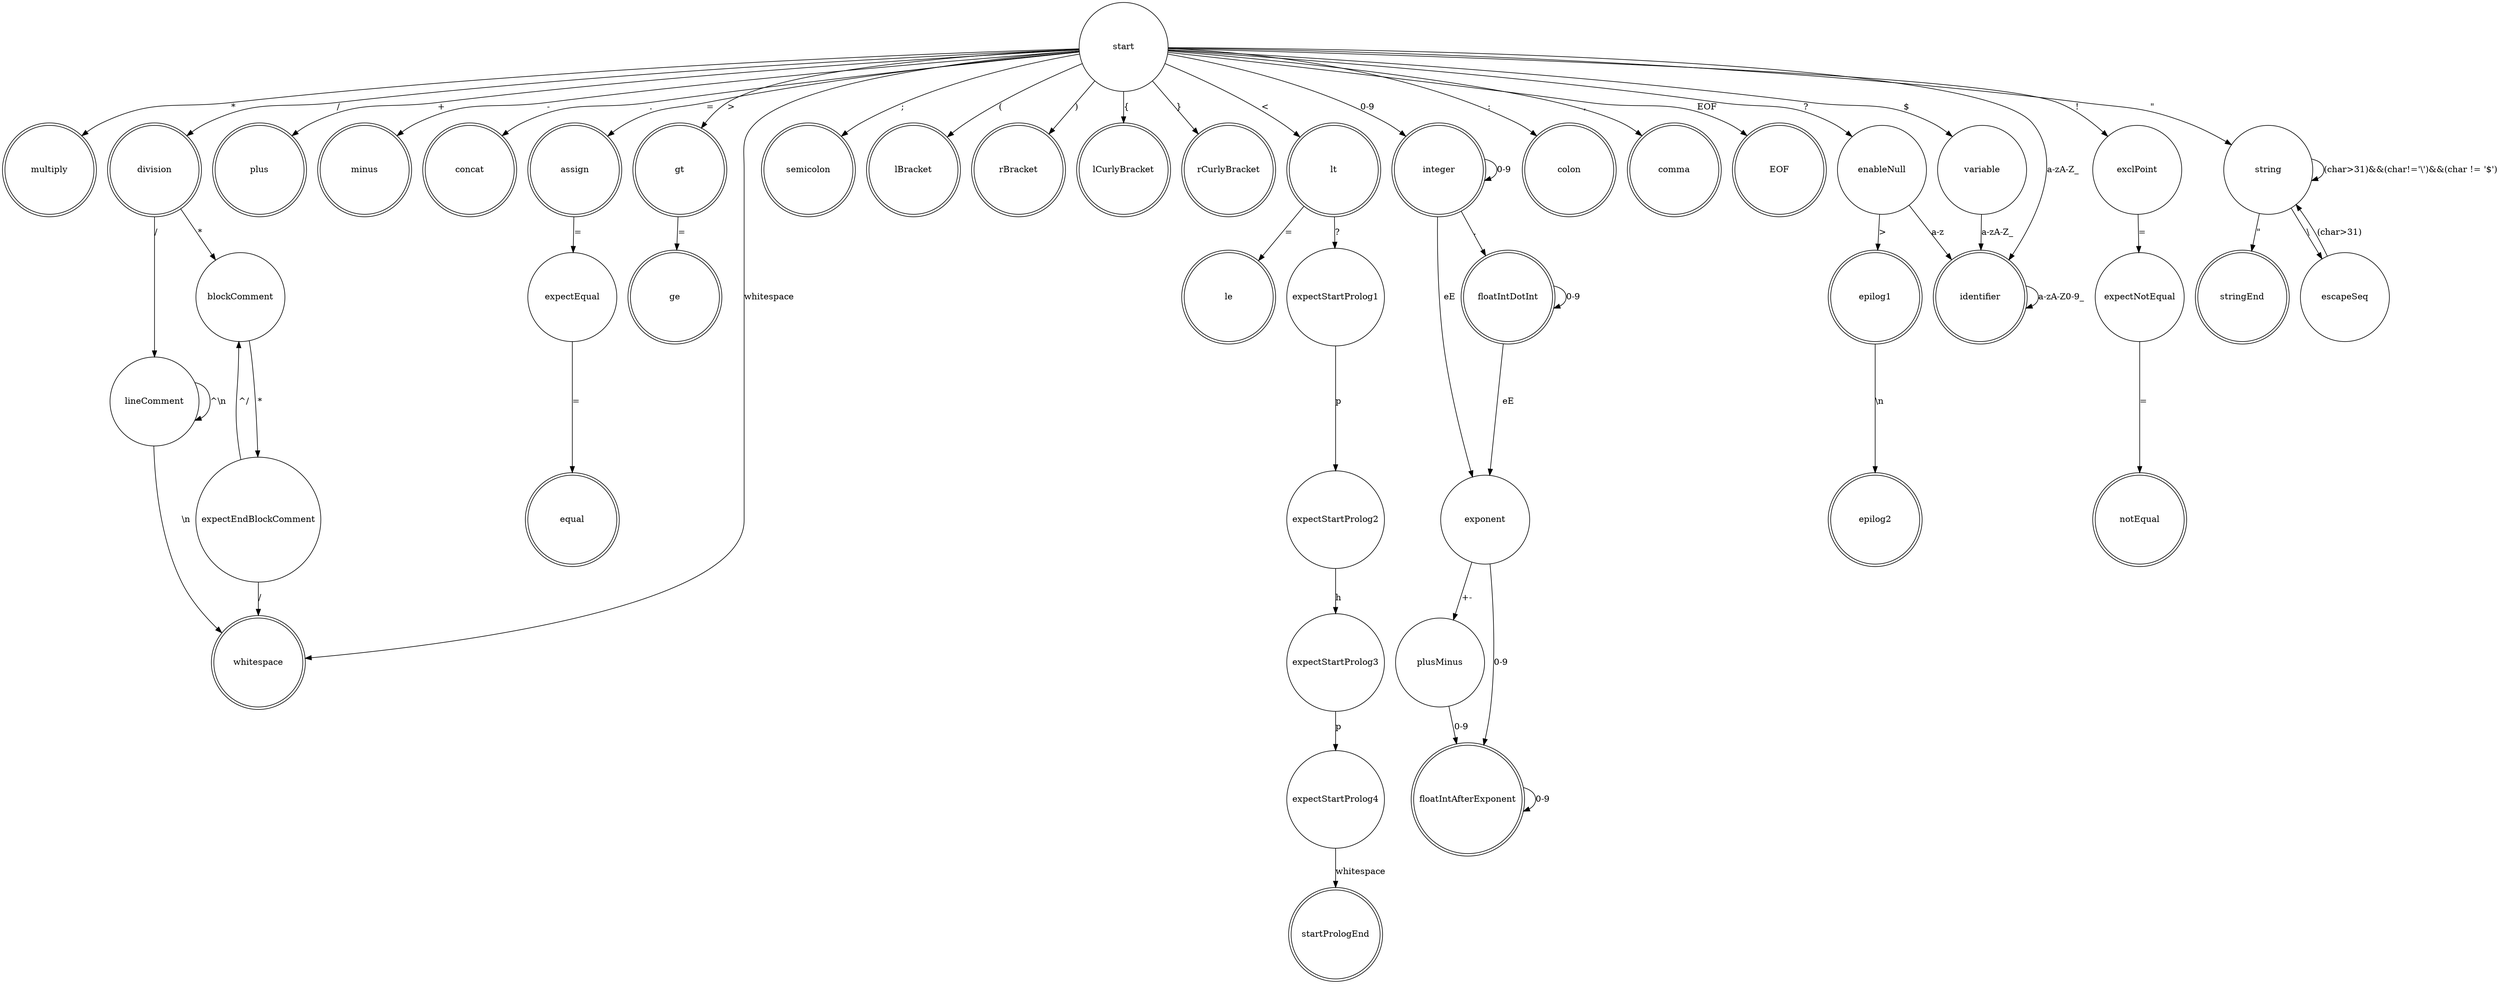 digraph G {
    node [shape = circle; width = 2;];
    subgraph {
        node [shape = doublecircle;];
        multiply;
        division;
        plus;
        minus;
        concat;
        assign;
        equal;
        gt;
        ge;
        lt;
        le;
        semicolon;
        lBracket;
        rBracket;
        lCurlyBracket;
        rCurlyBracket;
        notEqual;
        integer;
        floatIntDotInt;
        floatIntAfterExponent;
        stringEnd;
        startPrologEnd;
        epilog1;
        epilog2;
        identifier;
        colon;
        comma;
        EOF;
        whitespace;
    }
    
    start -> multiply [label = "*";];
    
    start -> division [label = "/";];
    division -> lineComment [label = "/";];
    lineComment -> lineComment [label = "^\\n";];
    lineComment -> whitespace [label = "\\n";];
    division -> blockComment [label = "*";];
    blockComment -> expectEndBlockComment [label = "*";];
    expectEndBlockComment -> blockComment [label = "^/";];
    expectEndBlockComment -> whitespace [label = "/";];
    
    start -> plus [label = "+";];
    
    start -> minus [label = "-";];
    
    start -> concat [label = ".";];
    
    start -> comma [label = ",";];
    
    start -> assign [label = "=";];
    assign -> expectEqual [label = "=";];
    expectEqual -> equal [label = "=";];
    
    start -> gt [label = ">";];
    gt -> ge [label = "=";];
    
    start -> lt [label = "<";];
    lt -> le [label = "=";];
    lt -> expectStartProlog1 [label = "?";];
    expectStartProlog1 -> expectStartProlog2 [label = "p";];
    expectStartProlog2 -> expectStartProlog3 [label = "h";];
    expectStartProlog3 -> expectStartProlog4 [label = "p";];
    expectStartProlog4 -> startPrologEnd [label = "whitespace";];
    
    start -> enableNull [label = "?";];
    enableNull -> identifier [label = "a-z";];
    // after ? we expect indetifier type, which is always only lower-case
    enableNull -> epilog1 [label = ">";];
    epilog1 -> epilog2 [label = "\\n";];
    
    start -> exclPoint [label = "!";];
    exclPoint -> expectNotEqual [label = "=";];
    expectNotEqual -> notEqual [label = "=";];
    
    start -> semicolon [label = ";";];
    
    start -> lBracket [label = "(";];
    
    start -> rBracket [label = ")";];
    
    start -> lCurlyBracket [label = "{";];
    
    start -> rCurlyBracket [label = "}";];
    
    start -> integer [label = "0-9";];
    integer -> integer [label = "0-9";];
    integer -> floatIntDotInt [label = ".";];
    floatIntDotInt -> floatIntDotInt [label = "0-9";];
    integer -> exponent [label = "eE";];
    exponent -> plusMinus [label = "+-";];
    plusMinus -> floatIntAfterExponent [label = "0-9";];
    exponent -> floatIntAfterExponent [label = "0-9";];
    floatIntAfterExponent -> floatIntAfterExponent [label = "0-9";];
    floatIntDotInt -> exponent [label = "eE";];
    
    start -> string [label = "\"";];
    string -> string [label = "(char>31)&&(char!='\\')&&(char != '$')";];
    string -> escapeSeq [label = "\\";];
    escapeSeq -> string [label = "(char>31)";];
    string -> stringEnd [label = "\"";];
    
    start -> whitespace [label = "whitespace";];
    
    start -> identifier [label = "a-zA-Z_";];
    identifier -> identifier [label = "a-zA-Z0-9_";];
    
    start -> colon [label = ":";];
    
    start -> variable [label = "$";];
    variable -> identifier [label = "a-zA-Z_";];
    
    start -> EOF [label = "EOF";];
}